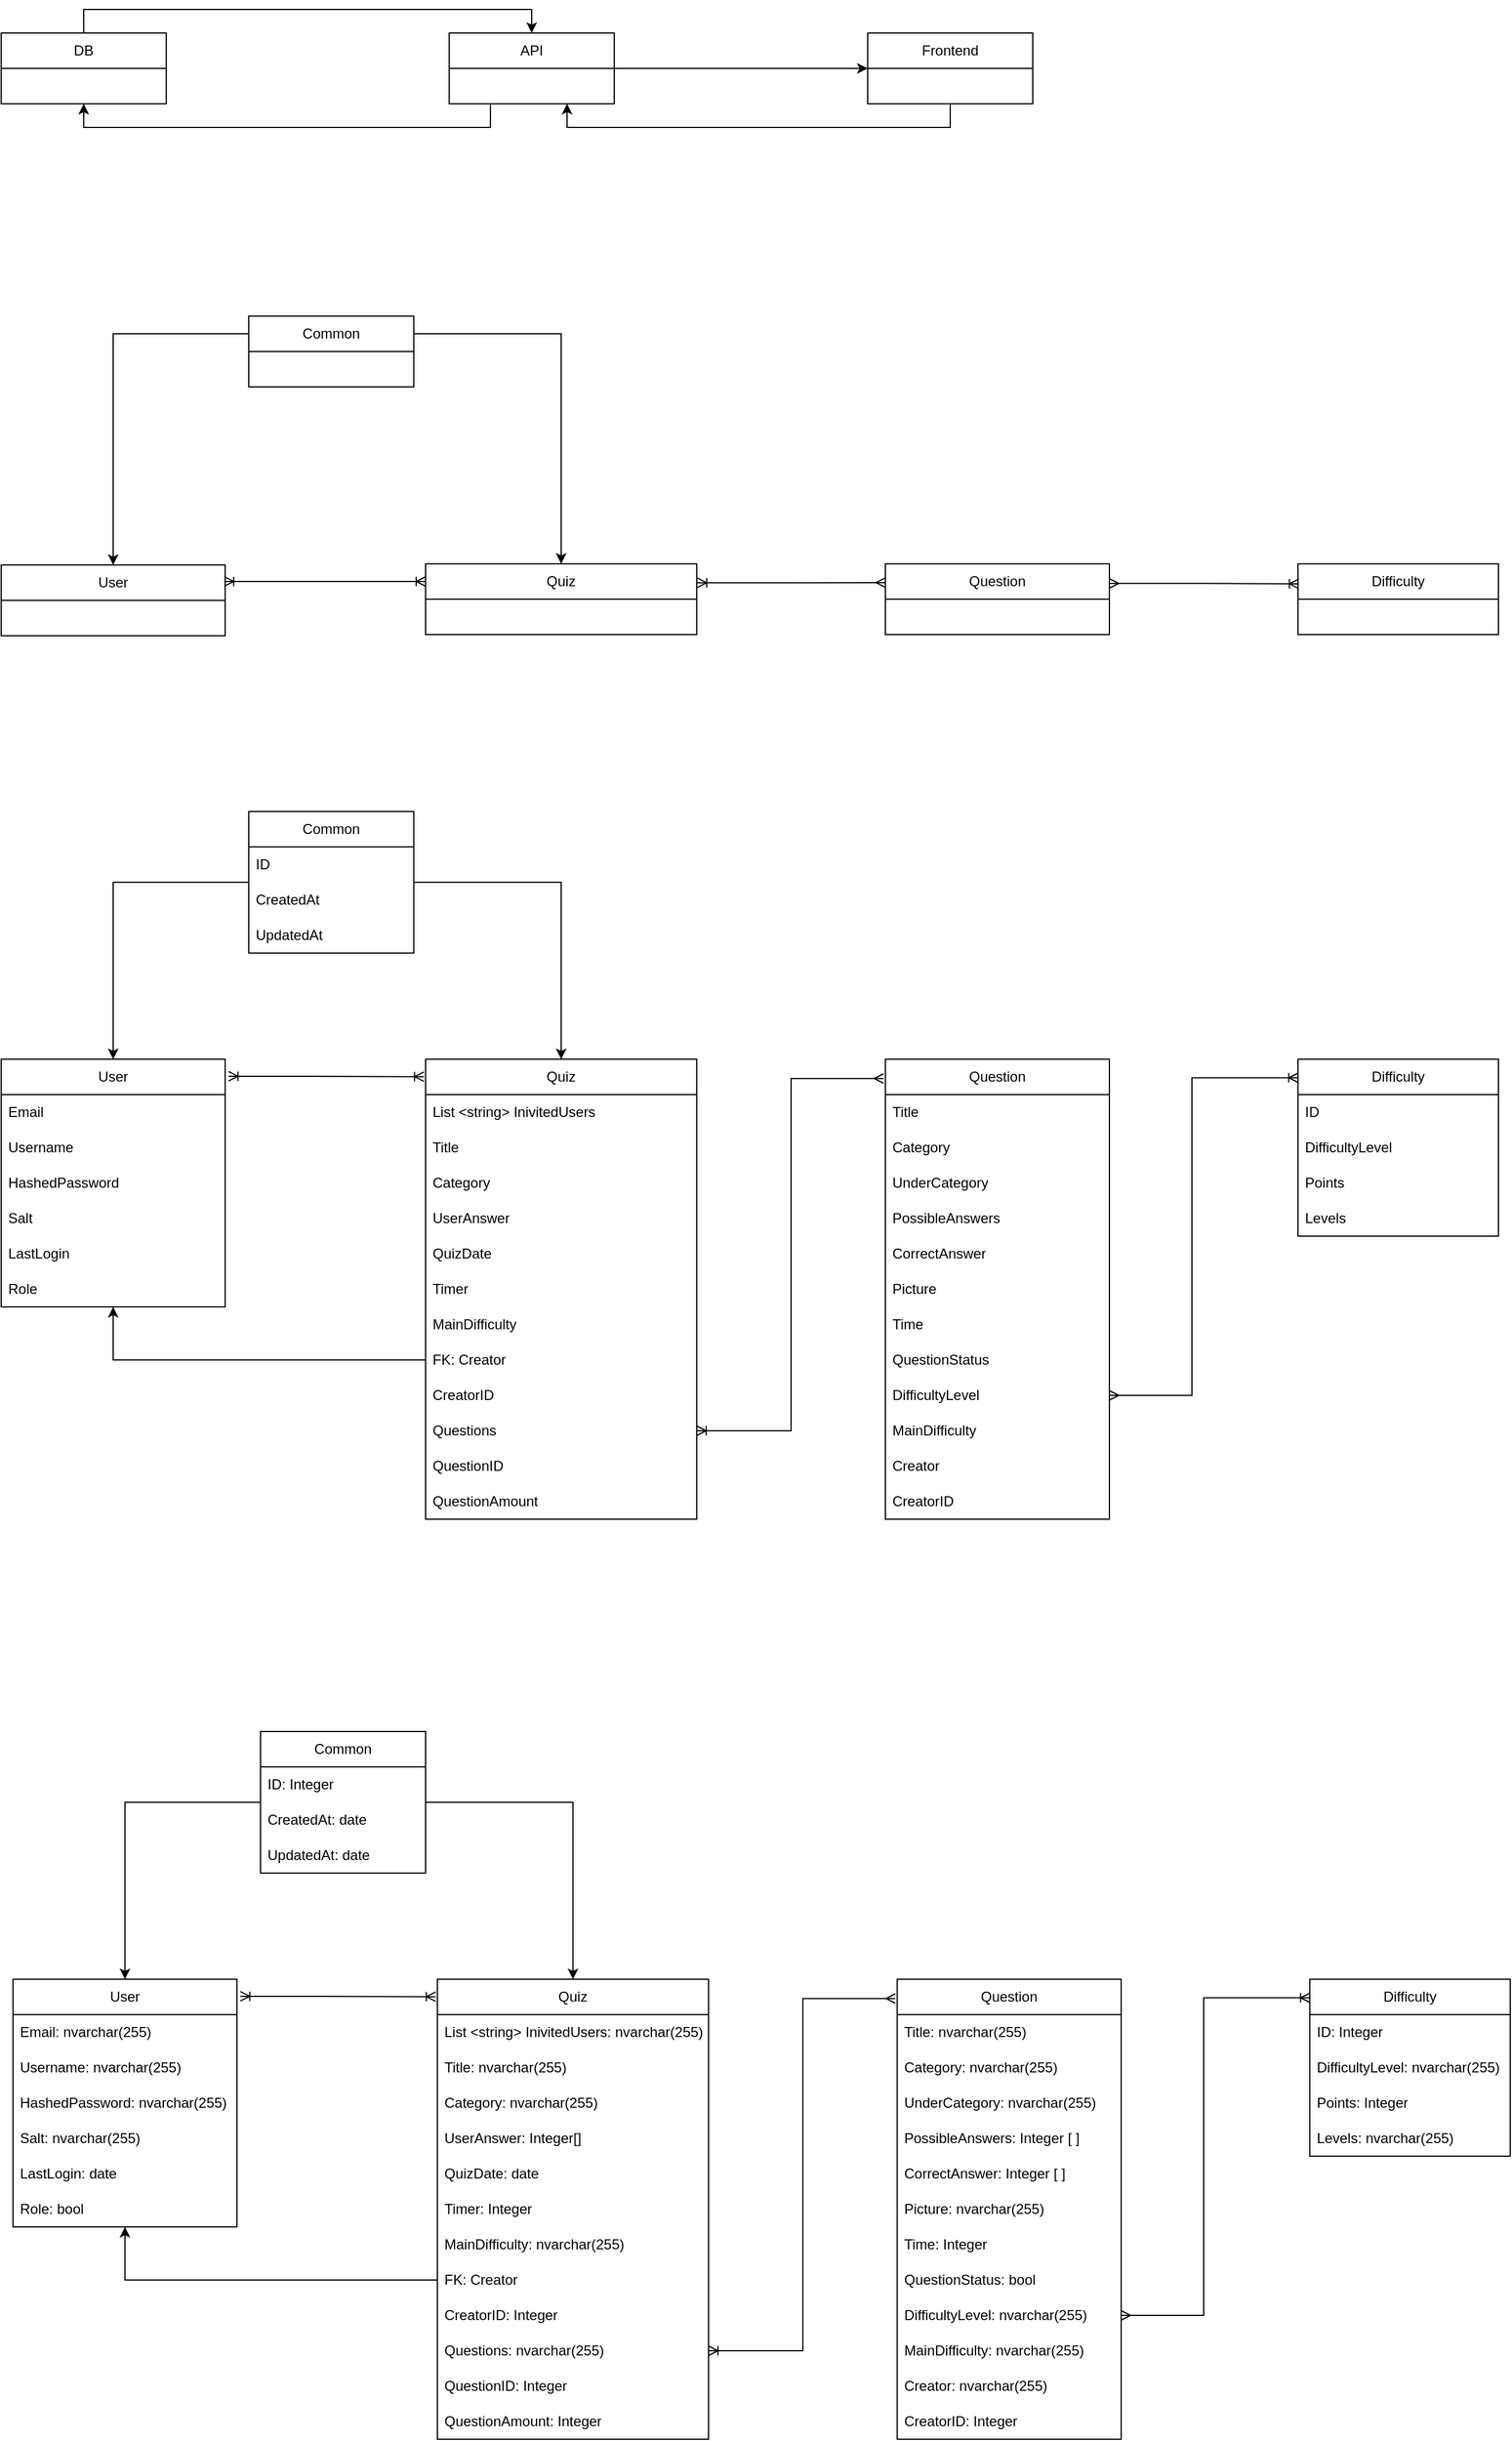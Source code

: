 <mxfile version="24.7.8">
  <diagram name="Side-1" id="jW9STv4_qiMn2gn6vJE0">
    <mxGraphModel dx="2876" dy="3458" grid="1" gridSize="10" guides="1" tooltips="1" connect="1" arrows="1" fold="1" page="1" pageScale="1" pageWidth="827" pageHeight="1169" math="0" shadow="0">
      <root>
        <mxCell id="0" />
        <mxCell id="1" parent="0" />
        <mxCell id="fcaA4N6zsfmY7ZrVWv_Z-2" value="User" style="swimlane;fontStyle=0;childLayout=stackLayout;horizontal=1;startSize=30;horizontalStack=0;resizeParent=1;resizeParentMax=0;resizeLast=0;collapsible=1;marginBottom=0;whiteSpace=wrap;html=1;" vertex="1" parent="1">
          <mxGeometry x="-140" y="360" width="190" height="210" as="geometry" />
        </mxCell>
        <mxCell id="fcaA4N6zsfmY7ZrVWv_Z-3" value="Email: nvarchar(255)" style="text;strokeColor=none;fillColor=none;align=left;verticalAlign=middle;spacingLeft=4;spacingRight=4;overflow=hidden;points=[[0,0.5],[1,0.5]];portConstraint=eastwest;rotatable=0;whiteSpace=wrap;html=1;" vertex="1" parent="fcaA4N6zsfmY7ZrVWv_Z-2">
          <mxGeometry y="30" width="190" height="30" as="geometry" />
        </mxCell>
        <mxCell id="fcaA4N6zsfmY7ZrVWv_Z-4" value="Username: nvarchar(255)" style="text;strokeColor=none;fillColor=none;align=left;verticalAlign=middle;spacingLeft=4;spacingRight=4;overflow=hidden;points=[[0,0.5],[1,0.5]];portConstraint=eastwest;rotatable=0;whiteSpace=wrap;html=1;" vertex="1" parent="fcaA4N6zsfmY7ZrVWv_Z-2">
          <mxGeometry y="60" width="190" height="30" as="geometry" />
        </mxCell>
        <mxCell id="fcaA4N6zsfmY7ZrVWv_Z-5" value="HashedPassword: nvarchar(255)" style="text;strokeColor=none;fillColor=none;align=left;verticalAlign=middle;spacingLeft=4;spacingRight=4;overflow=hidden;points=[[0,0.5],[1,0.5]];portConstraint=eastwest;rotatable=0;whiteSpace=wrap;html=1;" vertex="1" parent="fcaA4N6zsfmY7ZrVWv_Z-2">
          <mxGeometry y="90" width="190" height="30" as="geometry" />
        </mxCell>
        <mxCell id="fcaA4N6zsfmY7ZrVWv_Z-22" value="Salt: nvarchar(255)" style="text;strokeColor=none;fillColor=none;align=left;verticalAlign=middle;spacingLeft=4;spacingRight=4;overflow=hidden;points=[[0,0.5],[1,0.5]];portConstraint=eastwest;rotatable=0;whiteSpace=wrap;html=1;" vertex="1" parent="fcaA4N6zsfmY7ZrVWv_Z-2">
          <mxGeometry y="120" width="190" height="30" as="geometry" />
        </mxCell>
        <mxCell id="fcaA4N6zsfmY7ZrVWv_Z-23" value="LastLogin: date" style="text;strokeColor=none;fillColor=none;align=left;verticalAlign=middle;spacingLeft=4;spacingRight=4;overflow=hidden;points=[[0,0.5],[1,0.5]];portConstraint=eastwest;rotatable=0;whiteSpace=wrap;html=1;" vertex="1" parent="fcaA4N6zsfmY7ZrVWv_Z-2">
          <mxGeometry y="150" width="190" height="30" as="geometry" />
        </mxCell>
        <mxCell id="fcaA4N6zsfmY7ZrVWv_Z-24" value="Role: bool" style="text;strokeColor=none;fillColor=none;align=left;verticalAlign=middle;spacingLeft=4;spacingRight=4;overflow=hidden;points=[[0,0.5],[1,0.5]];portConstraint=eastwest;rotatable=0;whiteSpace=wrap;html=1;" vertex="1" parent="fcaA4N6zsfmY7ZrVWv_Z-2">
          <mxGeometry y="180" width="190" height="30" as="geometry" />
        </mxCell>
        <mxCell id="fcaA4N6zsfmY7ZrVWv_Z-6" value="Quiz" style="swimlane;fontStyle=0;childLayout=stackLayout;horizontal=1;startSize=30;horizontalStack=0;resizeParent=1;resizeParentMax=0;resizeLast=0;collapsible=1;marginBottom=0;whiteSpace=wrap;html=1;" vertex="1" parent="1">
          <mxGeometry x="220" y="360" width="230" height="390" as="geometry" />
        </mxCell>
        <mxCell id="fcaA4N6zsfmY7ZrVWv_Z-59" value="List &amp;lt;string&amp;gt; InivitedUsers: nvarchar(255)" style="text;strokeColor=none;fillColor=none;align=left;verticalAlign=middle;spacingLeft=4;spacingRight=4;overflow=hidden;points=[[0,0.5],[1,0.5]];portConstraint=eastwest;rotatable=0;whiteSpace=wrap;html=1;" vertex="1" parent="fcaA4N6zsfmY7ZrVWv_Z-6">
          <mxGeometry y="30" width="230" height="30" as="geometry" />
        </mxCell>
        <mxCell id="fcaA4N6zsfmY7ZrVWv_Z-8" value="Title: nvarchar(255)" style="text;strokeColor=none;fillColor=none;align=left;verticalAlign=middle;spacingLeft=4;spacingRight=4;overflow=hidden;points=[[0,0.5],[1,0.5]];portConstraint=eastwest;rotatable=0;whiteSpace=wrap;html=1;" vertex="1" parent="fcaA4N6zsfmY7ZrVWv_Z-6">
          <mxGeometry y="60" width="230" height="30" as="geometry" />
        </mxCell>
        <mxCell id="fcaA4N6zsfmY7ZrVWv_Z-9" value="Category: nvarchar(255)" style="text;strokeColor=none;fillColor=none;align=left;verticalAlign=middle;spacingLeft=4;spacingRight=4;overflow=hidden;points=[[0,0.5],[1,0.5]];portConstraint=eastwest;rotatable=0;whiteSpace=wrap;html=1;" vertex="1" parent="fcaA4N6zsfmY7ZrVWv_Z-6">
          <mxGeometry y="90" width="230" height="30" as="geometry" />
        </mxCell>
        <mxCell id="fcaA4N6zsfmY7ZrVWv_Z-26" value="UserAnswer: Integer[]" style="text;strokeColor=none;fillColor=none;align=left;verticalAlign=middle;spacingLeft=4;spacingRight=4;overflow=hidden;points=[[0,0.5],[1,0.5]];portConstraint=eastwest;rotatable=0;whiteSpace=wrap;html=1;" vertex="1" parent="fcaA4N6zsfmY7ZrVWv_Z-6">
          <mxGeometry y="120" width="230" height="30" as="geometry" />
        </mxCell>
        <mxCell id="fcaA4N6zsfmY7ZrVWv_Z-27" value="QuizDate: date" style="text;strokeColor=none;fillColor=none;align=left;verticalAlign=middle;spacingLeft=4;spacingRight=4;overflow=hidden;points=[[0,0.5],[1,0.5]];portConstraint=eastwest;rotatable=0;whiteSpace=wrap;html=1;" vertex="1" parent="fcaA4N6zsfmY7ZrVWv_Z-6">
          <mxGeometry y="150" width="230" height="30" as="geometry" />
        </mxCell>
        <mxCell id="fcaA4N6zsfmY7ZrVWv_Z-28" value="Timer: Integer" style="text;strokeColor=none;fillColor=none;align=left;verticalAlign=middle;spacingLeft=4;spacingRight=4;overflow=hidden;points=[[0,0.5],[1,0.5]];portConstraint=eastwest;rotatable=0;whiteSpace=wrap;html=1;" vertex="1" parent="fcaA4N6zsfmY7ZrVWv_Z-6">
          <mxGeometry y="180" width="230" height="30" as="geometry" />
        </mxCell>
        <mxCell id="fcaA4N6zsfmY7ZrVWv_Z-29" value="MainDifficulty: nvarchar(255)" style="text;strokeColor=none;fillColor=none;align=left;verticalAlign=middle;spacingLeft=4;spacingRight=4;overflow=hidden;points=[[0,0.5],[1,0.5]];portConstraint=eastwest;rotatable=0;whiteSpace=wrap;html=1;" vertex="1" parent="fcaA4N6zsfmY7ZrVWv_Z-6">
          <mxGeometry y="210" width="230" height="30" as="geometry" />
        </mxCell>
        <mxCell id="fcaA4N6zsfmY7ZrVWv_Z-30" value="FK: Creator" style="text;strokeColor=none;fillColor=none;align=left;verticalAlign=middle;spacingLeft=4;spacingRight=4;overflow=hidden;points=[[0,0.5],[1,0.5]];portConstraint=eastwest;rotatable=0;whiteSpace=wrap;html=1;" vertex="1" parent="fcaA4N6zsfmY7ZrVWv_Z-6">
          <mxGeometry y="240" width="230" height="30" as="geometry" />
        </mxCell>
        <mxCell id="fcaA4N6zsfmY7ZrVWv_Z-31" value="CreatorID: Integer" style="text;strokeColor=none;fillColor=none;align=left;verticalAlign=middle;spacingLeft=4;spacingRight=4;overflow=hidden;points=[[0,0.5],[1,0.5]];portConstraint=eastwest;rotatable=0;whiteSpace=wrap;html=1;" vertex="1" parent="fcaA4N6zsfmY7ZrVWv_Z-6">
          <mxGeometry y="270" width="230" height="30" as="geometry" />
        </mxCell>
        <mxCell id="fcaA4N6zsfmY7ZrVWv_Z-32" value="Questions: nvarchar(255)" style="text;strokeColor=none;fillColor=none;align=left;verticalAlign=middle;spacingLeft=4;spacingRight=4;overflow=hidden;points=[[0,0.5],[1,0.5]];portConstraint=eastwest;rotatable=0;whiteSpace=wrap;html=1;" vertex="1" parent="fcaA4N6zsfmY7ZrVWv_Z-6">
          <mxGeometry y="300" width="230" height="30" as="geometry" />
        </mxCell>
        <mxCell id="fcaA4N6zsfmY7ZrVWv_Z-33" value="QuestionID: Integer" style="text;strokeColor=none;fillColor=none;align=left;verticalAlign=middle;spacingLeft=4;spacingRight=4;overflow=hidden;points=[[0,0.5],[1,0.5]];portConstraint=eastwest;rotatable=0;whiteSpace=wrap;html=1;" vertex="1" parent="fcaA4N6zsfmY7ZrVWv_Z-6">
          <mxGeometry y="330" width="230" height="30" as="geometry" />
        </mxCell>
        <mxCell id="fcaA4N6zsfmY7ZrVWv_Z-43" value="QuestionAmount: Integer" style="text;strokeColor=none;fillColor=none;align=left;verticalAlign=middle;spacingLeft=4;spacingRight=4;overflow=hidden;points=[[0,0.5],[1,0.5]];portConstraint=eastwest;rotatable=0;whiteSpace=wrap;html=1;" vertex="1" parent="fcaA4N6zsfmY7ZrVWv_Z-6">
          <mxGeometry y="360" width="230" height="30" as="geometry" />
        </mxCell>
        <mxCell id="fcaA4N6zsfmY7ZrVWv_Z-10" value="Question" style="swimlane;fontStyle=0;childLayout=stackLayout;horizontal=1;startSize=30;horizontalStack=0;resizeParent=1;resizeParentMax=0;resizeLast=0;collapsible=1;marginBottom=0;whiteSpace=wrap;html=1;" vertex="1" parent="1">
          <mxGeometry x="610" y="360" width="190" height="390" as="geometry" />
        </mxCell>
        <mxCell id="fcaA4N6zsfmY7ZrVWv_Z-58" value="Title: nvarchar(255)" style="text;strokeColor=none;fillColor=none;align=left;verticalAlign=middle;spacingLeft=4;spacingRight=4;overflow=hidden;points=[[0,0.5],[1,0.5]];portConstraint=eastwest;rotatable=0;whiteSpace=wrap;html=1;" vertex="1" parent="fcaA4N6zsfmY7ZrVWv_Z-10">
          <mxGeometry y="30" width="190" height="30" as="geometry" />
        </mxCell>
        <mxCell id="fcaA4N6zsfmY7ZrVWv_Z-45" value="Category: nvarchar(255)" style="text;strokeColor=none;fillColor=none;align=left;verticalAlign=middle;spacingLeft=4;spacingRight=4;overflow=hidden;points=[[0,0.5],[1,0.5]];portConstraint=eastwest;rotatable=0;whiteSpace=wrap;html=1;" vertex="1" parent="fcaA4N6zsfmY7ZrVWv_Z-10">
          <mxGeometry y="60" width="190" height="30" as="geometry" />
        </mxCell>
        <mxCell id="fcaA4N6zsfmY7ZrVWv_Z-46" value="UnderCategory: nvarchar(255)" style="text;strokeColor=none;fillColor=none;align=left;verticalAlign=middle;spacingLeft=4;spacingRight=4;overflow=hidden;points=[[0,0.5],[1,0.5]];portConstraint=eastwest;rotatable=0;whiteSpace=wrap;html=1;" vertex="1" parent="fcaA4N6zsfmY7ZrVWv_Z-10">
          <mxGeometry y="90" width="190" height="30" as="geometry" />
        </mxCell>
        <mxCell id="fcaA4N6zsfmY7ZrVWv_Z-47" value="PossibleAnswers: Integer [ ]" style="text;strokeColor=none;fillColor=none;align=left;verticalAlign=middle;spacingLeft=4;spacingRight=4;overflow=hidden;points=[[0,0.5],[1,0.5]];portConstraint=eastwest;rotatable=0;whiteSpace=wrap;html=1;" vertex="1" parent="fcaA4N6zsfmY7ZrVWv_Z-10">
          <mxGeometry y="120" width="190" height="30" as="geometry" />
        </mxCell>
        <mxCell id="fcaA4N6zsfmY7ZrVWv_Z-48" value="CorrectAnswer: Integer [ ]" style="text;strokeColor=none;fillColor=none;align=left;verticalAlign=middle;spacingLeft=4;spacingRight=4;overflow=hidden;points=[[0,0.5],[1,0.5]];portConstraint=eastwest;rotatable=0;whiteSpace=wrap;html=1;" vertex="1" parent="fcaA4N6zsfmY7ZrVWv_Z-10">
          <mxGeometry y="150" width="190" height="30" as="geometry" />
        </mxCell>
        <mxCell id="fcaA4N6zsfmY7ZrVWv_Z-49" value="Picture: nvarchar(255)" style="text;strokeColor=none;fillColor=none;align=left;verticalAlign=middle;spacingLeft=4;spacingRight=4;overflow=hidden;points=[[0,0.5],[1,0.5]];portConstraint=eastwest;rotatable=0;whiteSpace=wrap;html=1;" vertex="1" parent="fcaA4N6zsfmY7ZrVWv_Z-10">
          <mxGeometry y="180" width="190" height="30" as="geometry" />
        </mxCell>
        <mxCell id="fcaA4N6zsfmY7ZrVWv_Z-50" value="Time: Integer" style="text;strokeColor=none;fillColor=none;align=left;verticalAlign=middle;spacingLeft=4;spacingRight=4;overflow=hidden;points=[[0,0.5],[1,0.5]];portConstraint=eastwest;rotatable=0;whiteSpace=wrap;html=1;" vertex="1" parent="fcaA4N6zsfmY7ZrVWv_Z-10">
          <mxGeometry y="210" width="190" height="30" as="geometry" />
        </mxCell>
        <mxCell id="fcaA4N6zsfmY7ZrVWv_Z-51" value="QuestionStatus: bool" style="text;strokeColor=none;fillColor=none;align=left;verticalAlign=middle;spacingLeft=4;spacingRight=4;overflow=hidden;points=[[0,0.5],[1,0.5]];portConstraint=eastwest;rotatable=0;whiteSpace=wrap;html=1;" vertex="1" parent="fcaA4N6zsfmY7ZrVWv_Z-10">
          <mxGeometry y="240" width="190" height="30" as="geometry" />
        </mxCell>
        <mxCell id="fcaA4N6zsfmY7ZrVWv_Z-52" value="DifficultyLevel: nvarchar(255)" style="text;strokeColor=none;fillColor=none;align=left;verticalAlign=middle;spacingLeft=4;spacingRight=4;overflow=hidden;points=[[0,0.5],[1,0.5]];portConstraint=eastwest;rotatable=0;whiteSpace=wrap;html=1;" vertex="1" parent="fcaA4N6zsfmY7ZrVWv_Z-10">
          <mxGeometry y="270" width="190" height="30" as="geometry" />
        </mxCell>
        <mxCell id="fcaA4N6zsfmY7ZrVWv_Z-53" value="MainDifficulty: nvarchar(255)" style="text;strokeColor=none;fillColor=none;align=left;verticalAlign=middle;spacingLeft=4;spacingRight=4;overflow=hidden;points=[[0,0.5],[1,0.5]];portConstraint=eastwest;rotatable=0;whiteSpace=wrap;html=1;" vertex="1" parent="fcaA4N6zsfmY7ZrVWv_Z-10">
          <mxGeometry y="300" width="190" height="30" as="geometry" />
        </mxCell>
        <mxCell id="fcaA4N6zsfmY7ZrVWv_Z-54" value="Creator: nvarchar(255)" style="text;strokeColor=none;fillColor=none;align=left;verticalAlign=middle;spacingLeft=4;spacingRight=4;overflow=hidden;points=[[0,0.5],[1,0.5]];portConstraint=eastwest;rotatable=0;whiteSpace=wrap;html=1;" vertex="1" parent="fcaA4N6zsfmY7ZrVWv_Z-10">
          <mxGeometry y="330" width="190" height="30" as="geometry" />
        </mxCell>
        <mxCell id="fcaA4N6zsfmY7ZrVWv_Z-55" value="CreatorID: Integer" style="text;strokeColor=none;fillColor=none;align=left;verticalAlign=middle;spacingLeft=4;spacingRight=4;overflow=hidden;points=[[0,0.5],[1,0.5]];portConstraint=eastwest;rotatable=0;whiteSpace=wrap;html=1;" vertex="1" parent="fcaA4N6zsfmY7ZrVWv_Z-10">
          <mxGeometry y="360" width="190" height="30" as="geometry" />
        </mxCell>
        <mxCell id="fcaA4N6zsfmY7ZrVWv_Z-14" value="Difficulty" style="swimlane;fontStyle=0;childLayout=stackLayout;horizontal=1;startSize=30;horizontalStack=0;resizeParent=1;resizeParentMax=0;resizeLast=0;collapsible=1;marginBottom=0;whiteSpace=wrap;html=1;" vertex="1" parent="1">
          <mxGeometry x="960" y="360" width="170" height="150" as="geometry" />
        </mxCell>
        <mxCell id="fcaA4N6zsfmY7ZrVWv_Z-15" value="ID: Integer" style="text;strokeColor=none;fillColor=none;align=left;verticalAlign=middle;spacingLeft=4;spacingRight=4;overflow=hidden;points=[[0,0.5],[1,0.5]];portConstraint=eastwest;rotatable=0;whiteSpace=wrap;html=1;" vertex="1" parent="fcaA4N6zsfmY7ZrVWv_Z-14">
          <mxGeometry y="30" width="170" height="30" as="geometry" />
        </mxCell>
        <mxCell id="fcaA4N6zsfmY7ZrVWv_Z-16" value="DifficultyLevel: nvarchar(255)" style="text;strokeColor=none;fillColor=none;align=left;verticalAlign=middle;spacingLeft=4;spacingRight=4;overflow=hidden;points=[[0,0.5],[1,0.5]];portConstraint=eastwest;rotatable=0;whiteSpace=wrap;html=1;" vertex="1" parent="fcaA4N6zsfmY7ZrVWv_Z-14">
          <mxGeometry y="60" width="170" height="30" as="geometry" />
        </mxCell>
        <mxCell id="fcaA4N6zsfmY7ZrVWv_Z-17" value="Points: Integer" style="text;strokeColor=none;fillColor=none;align=left;verticalAlign=middle;spacingLeft=4;spacingRight=4;overflow=hidden;points=[[0,0.5],[1,0.5]];portConstraint=eastwest;rotatable=0;whiteSpace=wrap;html=1;" vertex="1" parent="fcaA4N6zsfmY7ZrVWv_Z-14">
          <mxGeometry y="90" width="170" height="30" as="geometry" />
        </mxCell>
        <mxCell id="fcaA4N6zsfmY7ZrVWv_Z-60" value="Levels: nvarchar(255)" style="text;strokeColor=none;fillColor=none;align=left;verticalAlign=middle;spacingLeft=4;spacingRight=4;overflow=hidden;points=[[0,0.5],[1,0.5]];portConstraint=eastwest;rotatable=0;whiteSpace=wrap;html=1;" vertex="1" parent="fcaA4N6zsfmY7ZrVWv_Z-14">
          <mxGeometry y="120" width="170" height="30" as="geometry" />
        </mxCell>
        <mxCell id="fcaA4N6zsfmY7ZrVWv_Z-64" style="edgeStyle=orthogonalEdgeStyle;rounded=0;orthogonalLoop=1;jettySize=auto;html=1;entryX=0.5;entryY=0;entryDx=0;entryDy=0;" edge="1" parent="1" source="fcaA4N6zsfmY7ZrVWv_Z-18" target="fcaA4N6zsfmY7ZrVWv_Z-6">
          <mxGeometry relative="1" as="geometry" />
        </mxCell>
        <mxCell id="fcaA4N6zsfmY7ZrVWv_Z-65" style="edgeStyle=orthogonalEdgeStyle;rounded=0;orthogonalLoop=1;jettySize=auto;html=1;entryX=0.5;entryY=0;entryDx=0;entryDy=0;" edge="1" parent="1" source="fcaA4N6zsfmY7ZrVWv_Z-18" target="fcaA4N6zsfmY7ZrVWv_Z-2">
          <mxGeometry relative="1" as="geometry" />
        </mxCell>
        <mxCell id="fcaA4N6zsfmY7ZrVWv_Z-18" value="Common" style="swimlane;fontStyle=0;childLayout=stackLayout;horizontal=1;startSize=30;horizontalStack=0;resizeParent=1;resizeParentMax=0;resizeLast=0;collapsible=1;marginBottom=0;whiteSpace=wrap;html=1;" vertex="1" parent="1">
          <mxGeometry x="70" y="150" width="140" height="120" as="geometry" />
        </mxCell>
        <mxCell id="fcaA4N6zsfmY7ZrVWv_Z-19" value="ID: Integer" style="text;strokeColor=none;fillColor=none;align=left;verticalAlign=middle;spacingLeft=4;spacingRight=4;overflow=hidden;points=[[0,0.5],[1,0.5]];portConstraint=eastwest;rotatable=0;whiteSpace=wrap;html=1;" vertex="1" parent="fcaA4N6zsfmY7ZrVWv_Z-18">
          <mxGeometry y="30" width="140" height="30" as="geometry" />
        </mxCell>
        <mxCell id="fcaA4N6zsfmY7ZrVWv_Z-20" value="CreatedAt: date" style="text;strokeColor=none;fillColor=none;align=left;verticalAlign=middle;spacingLeft=4;spacingRight=4;overflow=hidden;points=[[0,0.5],[1,0.5]];portConstraint=eastwest;rotatable=0;whiteSpace=wrap;html=1;" vertex="1" parent="fcaA4N6zsfmY7ZrVWv_Z-18">
          <mxGeometry y="60" width="140" height="30" as="geometry" />
        </mxCell>
        <mxCell id="fcaA4N6zsfmY7ZrVWv_Z-21" value="UpdatedAt: date" style="text;strokeColor=none;fillColor=none;align=left;verticalAlign=middle;spacingLeft=4;spacingRight=4;overflow=hidden;points=[[0,0.5],[1,0.5]];portConstraint=eastwest;rotatable=0;whiteSpace=wrap;html=1;" vertex="1" parent="fcaA4N6zsfmY7ZrVWv_Z-18">
          <mxGeometry y="90" width="140" height="30" as="geometry" />
        </mxCell>
        <mxCell id="fcaA4N6zsfmY7ZrVWv_Z-66" style="edgeStyle=orthogonalEdgeStyle;rounded=0;orthogonalLoop=1;jettySize=auto;html=1;endArrow=ERmany;endFill=0;startArrow=ERoneToMany;startFill=0;entryX=-0.008;entryY=0.042;entryDx=0;entryDy=0;entryPerimeter=0;" edge="1" parent="1" source="fcaA4N6zsfmY7ZrVWv_Z-32" target="fcaA4N6zsfmY7ZrVWv_Z-10">
          <mxGeometry relative="1" as="geometry">
            <mxPoint x="550" y="377" as="targetPoint" />
            <Array as="points">
              <mxPoint x="530" y="675" />
              <mxPoint x="530" y="376" />
            </Array>
          </mxGeometry>
        </mxCell>
        <mxCell id="fcaA4N6zsfmY7ZrVWv_Z-68" style="edgeStyle=orthogonalEdgeStyle;rounded=0;orthogonalLoop=1;jettySize=auto;html=1;endArrow=ERoneToMany;endFill=0;startArrow=ERmany;startFill=0;entryX=0.001;entryY=0.105;entryDx=0;entryDy=0;entryPerimeter=0;" edge="1" parent="1" source="fcaA4N6zsfmY7ZrVWv_Z-52" target="fcaA4N6zsfmY7ZrVWv_Z-14">
          <mxGeometry relative="1" as="geometry">
            <mxPoint x="920" y="390" as="targetPoint" />
            <Array as="points">
              <mxPoint x="870" y="645" />
              <mxPoint x="870" y="376" />
            </Array>
          </mxGeometry>
        </mxCell>
        <mxCell id="fcaA4N6zsfmY7ZrVWv_Z-69" style="edgeStyle=orthogonalEdgeStyle;rounded=0;orthogonalLoop=1;jettySize=auto;html=1;entryX=-0.006;entryY=0.038;entryDx=0;entryDy=0;entryPerimeter=0;startArrow=ERoneToMany;startFill=0;endArrow=ERoneToMany;endFill=0;exitX=1.015;exitY=0.069;exitDx=0;exitDy=0;exitPerimeter=0;" edge="1" parent="1" source="fcaA4N6zsfmY7ZrVWv_Z-2" target="fcaA4N6zsfmY7ZrVWv_Z-6">
          <mxGeometry relative="1" as="geometry">
            <mxPoint x="120" y="375" as="sourcePoint" />
            <Array as="points">
              <mxPoint x="120" y="375" />
            </Array>
          </mxGeometry>
        </mxCell>
        <mxCell id="fcaA4N6zsfmY7ZrVWv_Z-82" style="edgeStyle=orthogonalEdgeStyle;rounded=0;orthogonalLoop=1;jettySize=auto;html=1;entryX=0.5;entryY=0;entryDx=0;entryDy=0;" edge="1" parent="1" source="fcaA4N6zsfmY7ZrVWv_Z-70" target="fcaA4N6zsfmY7ZrVWv_Z-74">
          <mxGeometry relative="1" as="geometry">
            <Array as="points">
              <mxPoint x="-80" y="-1310" />
              <mxPoint x="300" y="-1310" />
            </Array>
          </mxGeometry>
        </mxCell>
        <mxCell id="fcaA4N6zsfmY7ZrVWv_Z-70" value="DB" style="swimlane;fontStyle=0;childLayout=stackLayout;horizontal=1;startSize=30;horizontalStack=0;resizeParent=1;resizeParentMax=0;resizeLast=0;collapsible=1;marginBottom=0;whiteSpace=wrap;html=1;" vertex="1" parent="1">
          <mxGeometry x="-150" y="-1290" width="140" height="60" as="geometry" />
        </mxCell>
        <mxCell id="fcaA4N6zsfmY7ZrVWv_Z-83" style="edgeStyle=orthogonalEdgeStyle;rounded=0;orthogonalLoop=1;jettySize=auto;html=1;entryX=0.5;entryY=1;entryDx=0;entryDy=0;exitX=0.25;exitY=1;exitDx=0;exitDy=0;" edge="1" parent="1" source="fcaA4N6zsfmY7ZrVWv_Z-74" target="fcaA4N6zsfmY7ZrVWv_Z-70">
          <mxGeometry relative="1" as="geometry">
            <mxPoint x="300" y="-1220" as="sourcePoint" />
            <Array as="points">
              <mxPoint x="265" y="-1210" />
              <mxPoint x="-80" y="-1210" />
            </Array>
          </mxGeometry>
        </mxCell>
        <mxCell id="fcaA4N6zsfmY7ZrVWv_Z-84" style="edgeStyle=orthogonalEdgeStyle;rounded=0;orthogonalLoop=1;jettySize=auto;html=1;entryX=0;entryY=0.5;entryDx=0;entryDy=0;" edge="1" parent="1" source="fcaA4N6zsfmY7ZrVWv_Z-74" target="fcaA4N6zsfmY7ZrVWv_Z-78">
          <mxGeometry relative="1" as="geometry" />
        </mxCell>
        <mxCell id="fcaA4N6zsfmY7ZrVWv_Z-74" value="API" style="swimlane;fontStyle=0;childLayout=stackLayout;horizontal=1;startSize=30;horizontalStack=0;resizeParent=1;resizeParentMax=0;resizeLast=0;collapsible=1;marginBottom=0;whiteSpace=wrap;html=1;" vertex="1" parent="1">
          <mxGeometry x="230" y="-1290" width="140" height="60" as="geometry" />
        </mxCell>
        <mxCell id="fcaA4N6zsfmY7ZrVWv_Z-85" style="edgeStyle=orthogonalEdgeStyle;rounded=0;orthogonalLoop=1;jettySize=auto;html=1;" edge="1" parent="1" source="fcaA4N6zsfmY7ZrVWv_Z-78">
          <mxGeometry relative="1" as="geometry">
            <mxPoint x="330" y="-1230" as="targetPoint" />
            <Array as="points">
              <mxPoint x="655" y="-1210" />
              <mxPoint x="330" y="-1210" />
              <mxPoint x="330" y="-1230" />
            </Array>
          </mxGeometry>
        </mxCell>
        <mxCell id="fcaA4N6zsfmY7ZrVWv_Z-78" value="Frontend" style="swimlane;fontStyle=0;childLayout=stackLayout;horizontal=1;startSize=30;horizontalStack=0;resizeParent=1;resizeParentMax=0;resizeLast=0;collapsible=1;marginBottom=0;whiteSpace=wrap;html=1;" vertex="1" parent="1">
          <mxGeometry x="585" y="-1290" width="140" height="60" as="geometry" />
        </mxCell>
        <mxCell id="fcaA4N6zsfmY7ZrVWv_Z-87" value="User" style="swimlane;fontStyle=0;childLayout=stackLayout;horizontal=1;startSize=30;horizontalStack=0;resizeParent=1;resizeParentMax=0;resizeLast=0;collapsible=1;marginBottom=0;whiteSpace=wrap;html=1;" vertex="1" parent="1">
          <mxGeometry x="-150" y="-420" width="190" height="210" as="geometry" />
        </mxCell>
        <mxCell id="fcaA4N6zsfmY7ZrVWv_Z-88" value="Email" style="text;strokeColor=none;fillColor=none;align=left;verticalAlign=middle;spacingLeft=4;spacingRight=4;overflow=hidden;points=[[0,0.5],[1,0.5]];portConstraint=eastwest;rotatable=0;whiteSpace=wrap;html=1;" vertex="1" parent="fcaA4N6zsfmY7ZrVWv_Z-87">
          <mxGeometry y="30" width="190" height="30" as="geometry" />
        </mxCell>
        <mxCell id="fcaA4N6zsfmY7ZrVWv_Z-89" value="Username" style="text;strokeColor=none;fillColor=none;align=left;verticalAlign=middle;spacingLeft=4;spacingRight=4;overflow=hidden;points=[[0,0.5],[1,0.5]];portConstraint=eastwest;rotatable=0;whiteSpace=wrap;html=1;" vertex="1" parent="fcaA4N6zsfmY7ZrVWv_Z-87">
          <mxGeometry y="60" width="190" height="30" as="geometry" />
        </mxCell>
        <mxCell id="fcaA4N6zsfmY7ZrVWv_Z-90" value="HashedPassword" style="text;strokeColor=none;fillColor=none;align=left;verticalAlign=middle;spacingLeft=4;spacingRight=4;overflow=hidden;points=[[0,0.5],[1,0.5]];portConstraint=eastwest;rotatable=0;whiteSpace=wrap;html=1;" vertex="1" parent="fcaA4N6zsfmY7ZrVWv_Z-87">
          <mxGeometry y="90" width="190" height="30" as="geometry" />
        </mxCell>
        <mxCell id="fcaA4N6zsfmY7ZrVWv_Z-91" value="Salt" style="text;strokeColor=none;fillColor=none;align=left;verticalAlign=middle;spacingLeft=4;spacingRight=4;overflow=hidden;points=[[0,0.5],[1,0.5]];portConstraint=eastwest;rotatable=0;whiteSpace=wrap;html=1;" vertex="1" parent="fcaA4N6zsfmY7ZrVWv_Z-87">
          <mxGeometry y="120" width="190" height="30" as="geometry" />
        </mxCell>
        <mxCell id="fcaA4N6zsfmY7ZrVWv_Z-92" value="LastLogin" style="text;strokeColor=none;fillColor=none;align=left;verticalAlign=middle;spacingLeft=4;spacingRight=4;overflow=hidden;points=[[0,0.5],[1,0.5]];portConstraint=eastwest;rotatable=0;whiteSpace=wrap;html=1;" vertex="1" parent="fcaA4N6zsfmY7ZrVWv_Z-87">
          <mxGeometry y="150" width="190" height="30" as="geometry" />
        </mxCell>
        <mxCell id="fcaA4N6zsfmY7ZrVWv_Z-93" value="Role" style="text;strokeColor=none;fillColor=none;align=left;verticalAlign=middle;spacingLeft=4;spacingRight=4;overflow=hidden;points=[[0,0.5],[1,0.5]];portConstraint=eastwest;rotatable=0;whiteSpace=wrap;html=1;" vertex="1" parent="fcaA4N6zsfmY7ZrVWv_Z-87">
          <mxGeometry y="180" width="190" height="30" as="geometry" />
        </mxCell>
        <mxCell id="fcaA4N6zsfmY7ZrVWv_Z-94" value="Quiz" style="swimlane;fontStyle=0;childLayout=stackLayout;horizontal=1;startSize=30;horizontalStack=0;resizeParent=1;resizeParentMax=0;resizeLast=0;collapsible=1;marginBottom=0;whiteSpace=wrap;html=1;" vertex="1" parent="1">
          <mxGeometry x="210" y="-420" width="230" height="390" as="geometry" />
        </mxCell>
        <mxCell id="fcaA4N6zsfmY7ZrVWv_Z-95" value="List &amp;lt;string&amp;gt; InivitedUsers" style="text;strokeColor=none;fillColor=none;align=left;verticalAlign=middle;spacingLeft=4;spacingRight=4;overflow=hidden;points=[[0,0.5],[1,0.5]];portConstraint=eastwest;rotatable=0;whiteSpace=wrap;html=1;" vertex="1" parent="fcaA4N6zsfmY7ZrVWv_Z-94">
          <mxGeometry y="30" width="230" height="30" as="geometry" />
        </mxCell>
        <mxCell id="fcaA4N6zsfmY7ZrVWv_Z-96" value="Title" style="text;strokeColor=none;fillColor=none;align=left;verticalAlign=middle;spacingLeft=4;spacingRight=4;overflow=hidden;points=[[0,0.5],[1,0.5]];portConstraint=eastwest;rotatable=0;whiteSpace=wrap;html=1;" vertex="1" parent="fcaA4N6zsfmY7ZrVWv_Z-94">
          <mxGeometry y="60" width="230" height="30" as="geometry" />
        </mxCell>
        <mxCell id="fcaA4N6zsfmY7ZrVWv_Z-97" value="Category" style="text;strokeColor=none;fillColor=none;align=left;verticalAlign=middle;spacingLeft=4;spacingRight=4;overflow=hidden;points=[[0,0.5],[1,0.5]];portConstraint=eastwest;rotatable=0;whiteSpace=wrap;html=1;" vertex="1" parent="fcaA4N6zsfmY7ZrVWv_Z-94">
          <mxGeometry y="90" width="230" height="30" as="geometry" />
        </mxCell>
        <mxCell id="fcaA4N6zsfmY7ZrVWv_Z-98" value="UserAnswer" style="text;strokeColor=none;fillColor=none;align=left;verticalAlign=middle;spacingLeft=4;spacingRight=4;overflow=hidden;points=[[0,0.5],[1,0.5]];portConstraint=eastwest;rotatable=0;whiteSpace=wrap;html=1;" vertex="1" parent="fcaA4N6zsfmY7ZrVWv_Z-94">
          <mxGeometry y="120" width="230" height="30" as="geometry" />
        </mxCell>
        <mxCell id="fcaA4N6zsfmY7ZrVWv_Z-99" value="QuizDate" style="text;strokeColor=none;fillColor=none;align=left;verticalAlign=middle;spacingLeft=4;spacingRight=4;overflow=hidden;points=[[0,0.5],[1,0.5]];portConstraint=eastwest;rotatable=0;whiteSpace=wrap;html=1;" vertex="1" parent="fcaA4N6zsfmY7ZrVWv_Z-94">
          <mxGeometry y="150" width="230" height="30" as="geometry" />
        </mxCell>
        <mxCell id="fcaA4N6zsfmY7ZrVWv_Z-100" value="Timer" style="text;strokeColor=none;fillColor=none;align=left;verticalAlign=middle;spacingLeft=4;spacingRight=4;overflow=hidden;points=[[0,0.5],[1,0.5]];portConstraint=eastwest;rotatable=0;whiteSpace=wrap;html=1;" vertex="1" parent="fcaA4N6zsfmY7ZrVWv_Z-94">
          <mxGeometry y="180" width="230" height="30" as="geometry" />
        </mxCell>
        <mxCell id="fcaA4N6zsfmY7ZrVWv_Z-101" value="MainDifficulty" style="text;strokeColor=none;fillColor=none;align=left;verticalAlign=middle;spacingLeft=4;spacingRight=4;overflow=hidden;points=[[0,0.5],[1,0.5]];portConstraint=eastwest;rotatable=0;whiteSpace=wrap;html=1;" vertex="1" parent="fcaA4N6zsfmY7ZrVWv_Z-94">
          <mxGeometry y="210" width="230" height="30" as="geometry" />
        </mxCell>
        <mxCell id="fcaA4N6zsfmY7ZrVWv_Z-102" value="FK: Creator" style="text;strokeColor=none;fillColor=none;align=left;verticalAlign=middle;spacingLeft=4;spacingRight=4;overflow=hidden;points=[[0,0.5],[1,0.5]];portConstraint=eastwest;rotatable=0;whiteSpace=wrap;html=1;" vertex="1" parent="fcaA4N6zsfmY7ZrVWv_Z-94">
          <mxGeometry y="240" width="230" height="30" as="geometry" />
        </mxCell>
        <mxCell id="fcaA4N6zsfmY7ZrVWv_Z-103" value="CreatorID" style="text;strokeColor=none;fillColor=none;align=left;verticalAlign=middle;spacingLeft=4;spacingRight=4;overflow=hidden;points=[[0,0.5],[1,0.5]];portConstraint=eastwest;rotatable=0;whiteSpace=wrap;html=1;" vertex="1" parent="fcaA4N6zsfmY7ZrVWv_Z-94">
          <mxGeometry y="270" width="230" height="30" as="geometry" />
        </mxCell>
        <mxCell id="fcaA4N6zsfmY7ZrVWv_Z-104" value="Questions" style="text;strokeColor=none;fillColor=none;align=left;verticalAlign=middle;spacingLeft=4;spacingRight=4;overflow=hidden;points=[[0,0.5],[1,0.5]];portConstraint=eastwest;rotatable=0;whiteSpace=wrap;html=1;" vertex="1" parent="fcaA4N6zsfmY7ZrVWv_Z-94">
          <mxGeometry y="300" width="230" height="30" as="geometry" />
        </mxCell>
        <mxCell id="fcaA4N6zsfmY7ZrVWv_Z-105" value="QuestionID" style="text;strokeColor=none;fillColor=none;align=left;verticalAlign=middle;spacingLeft=4;spacingRight=4;overflow=hidden;points=[[0,0.5],[1,0.5]];portConstraint=eastwest;rotatable=0;whiteSpace=wrap;html=1;" vertex="1" parent="fcaA4N6zsfmY7ZrVWv_Z-94">
          <mxGeometry y="330" width="230" height="30" as="geometry" />
        </mxCell>
        <mxCell id="fcaA4N6zsfmY7ZrVWv_Z-106" value="QuestionAmount" style="text;strokeColor=none;fillColor=none;align=left;verticalAlign=middle;spacingLeft=4;spacingRight=4;overflow=hidden;points=[[0,0.5],[1,0.5]];portConstraint=eastwest;rotatable=0;whiteSpace=wrap;html=1;" vertex="1" parent="fcaA4N6zsfmY7ZrVWv_Z-94">
          <mxGeometry y="360" width="230" height="30" as="geometry" />
        </mxCell>
        <mxCell id="fcaA4N6zsfmY7ZrVWv_Z-107" value="Question" style="swimlane;fontStyle=0;childLayout=stackLayout;horizontal=1;startSize=30;horizontalStack=0;resizeParent=1;resizeParentMax=0;resizeLast=0;collapsible=1;marginBottom=0;whiteSpace=wrap;html=1;" vertex="1" parent="1">
          <mxGeometry x="600" y="-420" width="190" height="390" as="geometry" />
        </mxCell>
        <mxCell id="fcaA4N6zsfmY7ZrVWv_Z-108" value="Title" style="text;strokeColor=none;fillColor=none;align=left;verticalAlign=middle;spacingLeft=4;spacingRight=4;overflow=hidden;points=[[0,0.5],[1,0.5]];portConstraint=eastwest;rotatable=0;whiteSpace=wrap;html=1;" vertex="1" parent="fcaA4N6zsfmY7ZrVWv_Z-107">
          <mxGeometry y="30" width="190" height="30" as="geometry" />
        </mxCell>
        <mxCell id="fcaA4N6zsfmY7ZrVWv_Z-109" value="Category" style="text;strokeColor=none;fillColor=none;align=left;verticalAlign=middle;spacingLeft=4;spacingRight=4;overflow=hidden;points=[[0,0.5],[1,0.5]];portConstraint=eastwest;rotatable=0;whiteSpace=wrap;html=1;" vertex="1" parent="fcaA4N6zsfmY7ZrVWv_Z-107">
          <mxGeometry y="60" width="190" height="30" as="geometry" />
        </mxCell>
        <mxCell id="fcaA4N6zsfmY7ZrVWv_Z-110" value="UnderCategory" style="text;strokeColor=none;fillColor=none;align=left;verticalAlign=middle;spacingLeft=4;spacingRight=4;overflow=hidden;points=[[0,0.5],[1,0.5]];portConstraint=eastwest;rotatable=0;whiteSpace=wrap;html=1;" vertex="1" parent="fcaA4N6zsfmY7ZrVWv_Z-107">
          <mxGeometry y="90" width="190" height="30" as="geometry" />
        </mxCell>
        <mxCell id="fcaA4N6zsfmY7ZrVWv_Z-111" value="PossibleAnswers" style="text;strokeColor=none;fillColor=none;align=left;verticalAlign=middle;spacingLeft=4;spacingRight=4;overflow=hidden;points=[[0,0.5],[1,0.5]];portConstraint=eastwest;rotatable=0;whiteSpace=wrap;html=1;" vertex="1" parent="fcaA4N6zsfmY7ZrVWv_Z-107">
          <mxGeometry y="120" width="190" height="30" as="geometry" />
        </mxCell>
        <mxCell id="fcaA4N6zsfmY7ZrVWv_Z-112" value="CorrectAnswer" style="text;strokeColor=none;fillColor=none;align=left;verticalAlign=middle;spacingLeft=4;spacingRight=4;overflow=hidden;points=[[0,0.5],[1,0.5]];portConstraint=eastwest;rotatable=0;whiteSpace=wrap;html=1;" vertex="1" parent="fcaA4N6zsfmY7ZrVWv_Z-107">
          <mxGeometry y="150" width="190" height="30" as="geometry" />
        </mxCell>
        <mxCell id="fcaA4N6zsfmY7ZrVWv_Z-113" value="Picture" style="text;strokeColor=none;fillColor=none;align=left;verticalAlign=middle;spacingLeft=4;spacingRight=4;overflow=hidden;points=[[0,0.5],[1,0.5]];portConstraint=eastwest;rotatable=0;whiteSpace=wrap;html=1;" vertex="1" parent="fcaA4N6zsfmY7ZrVWv_Z-107">
          <mxGeometry y="180" width="190" height="30" as="geometry" />
        </mxCell>
        <mxCell id="fcaA4N6zsfmY7ZrVWv_Z-114" value="Time" style="text;strokeColor=none;fillColor=none;align=left;verticalAlign=middle;spacingLeft=4;spacingRight=4;overflow=hidden;points=[[0,0.5],[1,0.5]];portConstraint=eastwest;rotatable=0;whiteSpace=wrap;html=1;" vertex="1" parent="fcaA4N6zsfmY7ZrVWv_Z-107">
          <mxGeometry y="210" width="190" height="30" as="geometry" />
        </mxCell>
        <mxCell id="fcaA4N6zsfmY7ZrVWv_Z-115" value="QuestionStatus" style="text;strokeColor=none;fillColor=none;align=left;verticalAlign=middle;spacingLeft=4;spacingRight=4;overflow=hidden;points=[[0,0.5],[1,0.5]];portConstraint=eastwest;rotatable=0;whiteSpace=wrap;html=1;" vertex="1" parent="fcaA4N6zsfmY7ZrVWv_Z-107">
          <mxGeometry y="240" width="190" height="30" as="geometry" />
        </mxCell>
        <mxCell id="fcaA4N6zsfmY7ZrVWv_Z-116" value="DifficultyLevel" style="text;strokeColor=none;fillColor=none;align=left;verticalAlign=middle;spacingLeft=4;spacingRight=4;overflow=hidden;points=[[0,0.5],[1,0.5]];portConstraint=eastwest;rotatable=0;whiteSpace=wrap;html=1;" vertex="1" parent="fcaA4N6zsfmY7ZrVWv_Z-107">
          <mxGeometry y="270" width="190" height="30" as="geometry" />
        </mxCell>
        <mxCell id="fcaA4N6zsfmY7ZrVWv_Z-117" value="MainDifficulty" style="text;strokeColor=none;fillColor=none;align=left;verticalAlign=middle;spacingLeft=4;spacingRight=4;overflow=hidden;points=[[0,0.5],[1,0.5]];portConstraint=eastwest;rotatable=0;whiteSpace=wrap;html=1;" vertex="1" parent="fcaA4N6zsfmY7ZrVWv_Z-107">
          <mxGeometry y="300" width="190" height="30" as="geometry" />
        </mxCell>
        <mxCell id="fcaA4N6zsfmY7ZrVWv_Z-118" value="Creator" style="text;strokeColor=none;fillColor=none;align=left;verticalAlign=middle;spacingLeft=4;spacingRight=4;overflow=hidden;points=[[0,0.5],[1,0.5]];portConstraint=eastwest;rotatable=0;whiteSpace=wrap;html=1;" vertex="1" parent="fcaA4N6zsfmY7ZrVWv_Z-107">
          <mxGeometry y="330" width="190" height="30" as="geometry" />
        </mxCell>
        <mxCell id="fcaA4N6zsfmY7ZrVWv_Z-119" value="CreatorID" style="text;strokeColor=none;fillColor=none;align=left;verticalAlign=middle;spacingLeft=4;spacingRight=4;overflow=hidden;points=[[0,0.5],[1,0.5]];portConstraint=eastwest;rotatable=0;whiteSpace=wrap;html=1;" vertex="1" parent="fcaA4N6zsfmY7ZrVWv_Z-107">
          <mxGeometry y="360" width="190" height="30" as="geometry" />
        </mxCell>
        <mxCell id="fcaA4N6zsfmY7ZrVWv_Z-120" value="Difficulty" style="swimlane;fontStyle=0;childLayout=stackLayout;horizontal=1;startSize=30;horizontalStack=0;resizeParent=1;resizeParentMax=0;resizeLast=0;collapsible=1;marginBottom=0;whiteSpace=wrap;html=1;" vertex="1" parent="1">
          <mxGeometry x="950" y="-420" width="170" height="150" as="geometry" />
        </mxCell>
        <mxCell id="fcaA4N6zsfmY7ZrVWv_Z-121" value="ID" style="text;strokeColor=none;fillColor=none;align=left;verticalAlign=middle;spacingLeft=4;spacingRight=4;overflow=hidden;points=[[0,0.5],[1,0.5]];portConstraint=eastwest;rotatable=0;whiteSpace=wrap;html=1;" vertex="1" parent="fcaA4N6zsfmY7ZrVWv_Z-120">
          <mxGeometry y="30" width="170" height="30" as="geometry" />
        </mxCell>
        <mxCell id="fcaA4N6zsfmY7ZrVWv_Z-122" value="DifficultyLevel" style="text;strokeColor=none;fillColor=none;align=left;verticalAlign=middle;spacingLeft=4;spacingRight=4;overflow=hidden;points=[[0,0.5],[1,0.5]];portConstraint=eastwest;rotatable=0;whiteSpace=wrap;html=1;" vertex="1" parent="fcaA4N6zsfmY7ZrVWv_Z-120">
          <mxGeometry y="60" width="170" height="30" as="geometry" />
        </mxCell>
        <mxCell id="fcaA4N6zsfmY7ZrVWv_Z-123" value="Points" style="text;strokeColor=none;fillColor=none;align=left;verticalAlign=middle;spacingLeft=4;spacingRight=4;overflow=hidden;points=[[0,0.5],[1,0.5]];portConstraint=eastwest;rotatable=0;whiteSpace=wrap;html=1;" vertex="1" parent="fcaA4N6zsfmY7ZrVWv_Z-120">
          <mxGeometry y="90" width="170" height="30" as="geometry" />
        </mxCell>
        <mxCell id="fcaA4N6zsfmY7ZrVWv_Z-124" value="Levels" style="text;strokeColor=none;fillColor=none;align=left;verticalAlign=middle;spacingLeft=4;spacingRight=4;overflow=hidden;points=[[0,0.5],[1,0.5]];portConstraint=eastwest;rotatable=0;whiteSpace=wrap;html=1;" vertex="1" parent="fcaA4N6zsfmY7ZrVWv_Z-120">
          <mxGeometry y="120" width="170" height="30" as="geometry" />
        </mxCell>
        <mxCell id="fcaA4N6zsfmY7ZrVWv_Z-125" style="edgeStyle=orthogonalEdgeStyle;rounded=0;orthogonalLoop=1;jettySize=auto;html=1;entryX=0.5;entryY=0;entryDx=0;entryDy=0;" edge="1" parent="1" source="fcaA4N6zsfmY7ZrVWv_Z-127" target="fcaA4N6zsfmY7ZrVWv_Z-94">
          <mxGeometry relative="1" as="geometry" />
        </mxCell>
        <mxCell id="fcaA4N6zsfmY7ZrVWv_Z-126" style="edgeStyle=orthogonalEdgeStyle;rounded=0;orthogonalLoop=1;jettySize=auto;html=1;entryX=0.5;entryY=0;entryDx=0;entryDy=0;" edge="1" parent="1" source="fcaA4N6zsfmY7ZrVWv_Z-127" target="fcaA4N6zsfmY7ZrVWv_Z-87">
          <mxGeometry relative="1" as="geometry" />
        </mxCell>
        <mxCell id="fcaA4N6zsfmY7ZrVWv_Z-127" value="Common" style="swimlane;fontStyle=0;childLayout=stackLayout;horizontal=1;startSize=30;horizontalStack=0;resizeParent=1;resizeParentMax=0;resizeLast=0;collapsible=1;marginBottom=0;whiteSpace=wrap;html=1;" vertex="1" parent="1">
          <mxGeometry x="60" y="-630" width="140" height="120" as="geometry" />
        </mxCell>
        <mxCell id="fcaA4N6zsfmY7ZrVWv_Z-128" value="ID" style="text;strokeColor=none;fillColor=none;align=left;verticalAlign=middle;spacingLeft=4;spacingRight=4;overflow=hidden;points=[[0,0.5],[1,0.5]];portConstraint=eastwest;rotatable=0;whiteSpace=wrap;html=1;" vertex="1" parent="fcaA4N6zsfmY7ZrVWv_Z-127">
          <mxGeometry y="30" width="140" height="30" as="geometry" />
        </mxCell>
        <mxCell id="fcaA4N6zsfmY7ZrVWv_Z-129" value="CreatedAt" style="text;strokeColor=none;fillColor=none;align=left;verticalAlign=middle;spacingLeft=4;spacingRight=4;overflow=hidden;points=[[0,0.5],[1,0.5]];portConstraint=eastwest;rotatable=0;whiteSpace=wrap;html=1;" vertex="1" parent="fcaA4N6zsfmY7ZrVWv_Z-127">
          <mxGeometry y="60" width="140" height="30" as="geometry" />
        </mxCell>
        <mxCell id="fcaA4N6zsfmY7ZrVWv_Z-130" value="UpdatedAt" style="text;strokeColor=none;fillColor=none;align=left;verticalAlign=middle;spacingLeft=4;spacingRight=4;overflow=hidden;points=[[0,0.5],[1,0.5]];portConstraint=eastwest;rotatable=0;whiteSpace=wrap;html=1;" vertex="1" parent="fcaA4N6zsfmY7ZrVWv_Z-127">
          <mxGeometry y="90" width="140" height="30" as="geometry" />
        </mxCell>
        <mxCell id="fcaA4N6zsfmY7ZrVWv_Z-131" style="edgeStyle=orthogonalEdgeStyle;rounded=0;orthogonalLoop=1;jettySize=auto;html=1;endArrow=ERmany;endFill=0;startArrow=ERoneToMany;startFill=0;entryX=-0.008;entryY=0.042;entryDx=0;entryDy=0;entryPerimeter=0;" edge="1" parent="1" source="fcaA4N6zsfmY7ZrVWv_Z-104" target="fcaA4N6zsfmY7ZrVWv_Z-107">
          <mxGeometry relative="1" as="geometry">
            <mxPoint x="540" y="-403" as="targetPoint" />
            <Array as="points">
              <mxPoint x="520" y="-105" />
              <mxPoint x="520" y="-404" />
            </Array>
          </mxGeometry>
        </mxCell>
        <mxCell id="fcaA4N6zsfmY7ZrVWv_Z-132" style="edgeStyle=orthogonalEdgeStyle;rounded=0;orthogonalLoop=1;jettySize=auto;html=1;endArrow=ERoneToMany;endFill=0;startArrow=ERmany;startFill=0;entryX=0.001;entryY=0.105;entryDx=0;entryDy=0;entryPerimeter=0;" edge="1" parent="1" source="fcaA4N6zsfmY7ZrVWv_Z-116" target="fcaA4N6zsfmY7ZrVWv_Z-120">
          <mxGeometry relative="1" as="geometry">
            <mxPoint x="910" y="-390" as="targetPoint" />
            <Array as="points">
              <mxPoint x="860" y="-135" />
              <mxPoint x="860" y="-404" />
            </Array>
          </mxGeometry>
        </mxCell>
        <mxCell id="fcaA4N6zsfmY7ZrVWv_Z-133" style="edgeStyle=orthogonalEdgeStyle;rounded=0;orthogonalLoop=1;jettySize=auto;html=1;entryX=-0.006;entryY=0.038;entryDx=0;entryDy=0;entryPerimeter=0;startArrow=ERoneToMany;startFill=0;endArrow=ERoneToMany;endFill=0;exitX=1.015;exitY=0.069;exitDx=0;exitDy=0;exitPerimeter=0;" edge="1" parent="1" source="fcaA4N6zsfmY7ZrVWv_Z-87" target="fcaA4N6zsfmY7ZrVWv_Z-94">
          <mxGeometry relative="1" as="geometry">
            <mxPoint x="110" y="-405" as="sourcePoint" />
            <Array as="points">
              <mxPoint x="110" y="-405" />
            </Array>
          </mxGeometry>
        </mxCell>
        <mxCell id="fcaA4N6zsfmY7ZrVWv_Z-134" style="edgeStyle=orthogonalEdgeStyle;rounded=0;orthogonalLoop=1;jettySize=auto;html=1;" edge="1" parent="1" source="fcaA4N6zsfmY7ZrVWv_Z-102" target="fcaA4N6zsfmY7ZrVWv_Z-87">
          <mxGeometry relative="1" as="geometry" />
        </mxCell>
        <mxCell id="fcaA4N6zsfmY7ZrVWv_Z-135" style="edgeStyle=orthogonalEdgeStyle;rounded=0;orthogonalLoop=1;jettySize=auto;html=1;" edge="1" parent="1" source="fcaA4N6zsfmY7ZrVWv_Z-30" target="fcaA4N6zsfmY7ZrVWv_Z-2">
          <mxGeometry relative="1" as="geometry" />
        </mxCell>
        <mxCell id="fcaA4N6zsfmY7ZrVWv_Z-136" value="User" style="swimlane;fontStyle=0;childLayout=stackLayout;horizontal=1;startSize=30;horizontalStack=0;resizeParent=1;resizeParentMax=0;resizeLast=0;collapsible=1;marginBottom=0;whiteSpace=wrap;html=1;" vertex="1" parent="1">
          <mxGeometry x="-150" y="-839" width="190" height="60" as="geometry" />
        </mxCell>
        <mxCell id="fcaA4N6zsfmY7ZrVWv_Z-143" value="Quiz" style="swimlane;fontStyle=0;childLayout=stackLayout;horizontal=1;startSize=30;horizontalStack=0;resizeParent=1;resizeParentMax=0;resizeLast=0;collapsible=1;marginBottom=0;whiteSpace=wrap;html=1;" vertex="1" parent="1">
          <mxGeometry x="210" y="-840" width="230" height="60" as="geometry" />
        </mxCell>
        <mxCell id="fcaA4N6zsfmY7ZrVWv_Z-156" value="Question" style="swimlane;fontStyle=0;childLayout=stackLayout;horizontal=1;startSize=30;horizontalStack=0;resizeParent=1;resizeParentMax=0;resizeLast=0;collapsible=1;marginBottom=0;whiteSpace=wrap;html=1;" vertex="1" parent="1">
          <mxGeometry x="600" y="-840" width="190" height="60" as="geometry" />
        </mxCell>
        <mxCell id="fcaA4N6zsfmY7ZrVWv_Z-169" value="Difficulty" style="swimlane;fontStyle=0;childLayout=stackLayout;horizontal=1;startSize=30;horizontalStack=0;resizeParent=1;resizeParentMax=0;resizeLast=0;collapsible=1;marginBottom=0;whiteSpace=wrap;html=1;" vertex="1" parent="1">
          <mxGeometry x="950" y="-840" width="170" height="60" as="geometry" />
        </mxCell>
        <mxCell id="fcaA4N6zsfmY7ZrVWv_Z-174" style="edgeStyle=orthogonalEdgeStyle;rounded=0;orthogonalLoop=1;jettySize=auto;html=1;entryX=0.5;entryY=0;entryDx=0;entryDy=0;exitX=1;exitY=0.25;exitDx=0;exitDy=0;" edge="1" source="fcaA4N6zsfmY7ZrVWv_Z-176" target="fcaA4N6zsfmY7ZrVWv_Z-143" parent="1">
          <mxGeometry relative="1" as="geometry" />
        </mxCell>
        <mxCell id="fcaA4N6zsfmY7ZrVWv_Z-175" style="edgeStyle=orthogonalEdgeStyle;rounded=0;orthogonalLoop=1;jettySize=auto;html=1;entryX=0.5;entryY=0;entryDx=0;entryDy=0;exitX=0;exitY=0.25;exitDx=0;exitDy=0;" edge="1" source="fcaA4N6zsfmY7ZrVWv_Z-176" target="fcaA4N6zsfmY7ZrVWv_Z-136" parent="1">
          <mxGeometry relative="1" as="geometry" />
        </mxCell>
        <mxCell id="fcaA4N6zsfmY7ZrVWv_Z-176" value="Common" style="swimlane;fontStyle=0;childLayout=stackLayout;horizontal=1;startSize=30;horizontalStack=0;resizeParent=1;resizeParentMax=0;resizeLast=0;collapsible=1;marginBottom=0;whiteSpace=wrap;html=1;" vertex="1" parent="1">
          <mxGeometry x="60" y="-1050" width="140" height="60" as="geometry" />
        </mxCell>
        <mxCell id="fcaA4N6zsfmY7ZrVWv_Z-182" style="edgeStyle=orthogonalEdgeStyle;rounded=0;orthogonalLoop=1;jettySize=auto;html=1;entryX=0;entryY=0.25;entryDx=0;entryDy=0;startArrow=ERoneToMany;startFill=0;endArrow=ERoneToMany;endFill=0;exitX=0.996;exitY=0.233;exitDx=0;exitDy=0;exitPerimeter=0;" edge="1" source="fcaA4N6zsfmY7ZrVWv_Z-136" target="fcaA4N6zsfmY7ZrVWv_Z-143" parent="1">
          <mxGeometry relative="1" as="geometry">
            <mxPoint x="40" y="-825" as="sourcePoint" />
            <Array as="points" />
          </mxGeometry>
        </mxCell>
        <mxCell id="fcaA4N6zsfmY7ZrVWv_Z-184" style="edgeStyle=orthogonalEdgeStyle;rounded=0;orthogonalLoop=1;jettySize=auto;html=1;entryX=0;entryY=0.266;entryDx=0;entryDy=0;exitX=1.002;exitY=0.268;exitDx=0;exitDy=0;exitPerimeter=0;endArrow=ERmany;endFill=0;startArrow=ERoneToMany;startFill=0;entryPerimeter=0;" edge="1" parent="1" source="fcaA4N6zsfmY7ZrVWv_Z-143" target="fcaA4N6zsfmY7ZrVWv_Z-156">
          <mxGeometry relative="1" as="geometry" />
        </mxCell>
        <mxCell id="fcaA4N6zsfmY7ZrVWv_Z-185" style="edgeStyle=orthogonalEdgeStyle;rounded=0;orthogonalLoop=1;jettySize=auto;html=1;entryX=0.004;entryY=0.283;entryDx=0;entryDy=0;entryPerimeter=0;exitX=1;exitY=0.277;exitDx=0;exitDy=0;exitPerimeter=0;endArrow=ERoneToMany;endFill=0;startArrow=ERmany;startFill=0;" edge="1" parent="1" source="fcaA4N6zsfmY7ZrVWv_Z-156" target="fcaA4N6zsfmY7ZrVWv_Z-169">
          <mxGeometry relative="1" as="geometry" />
        </mxCell>
      </root>
    </mxGraphModel>
  </diagram>
</mxfile>
